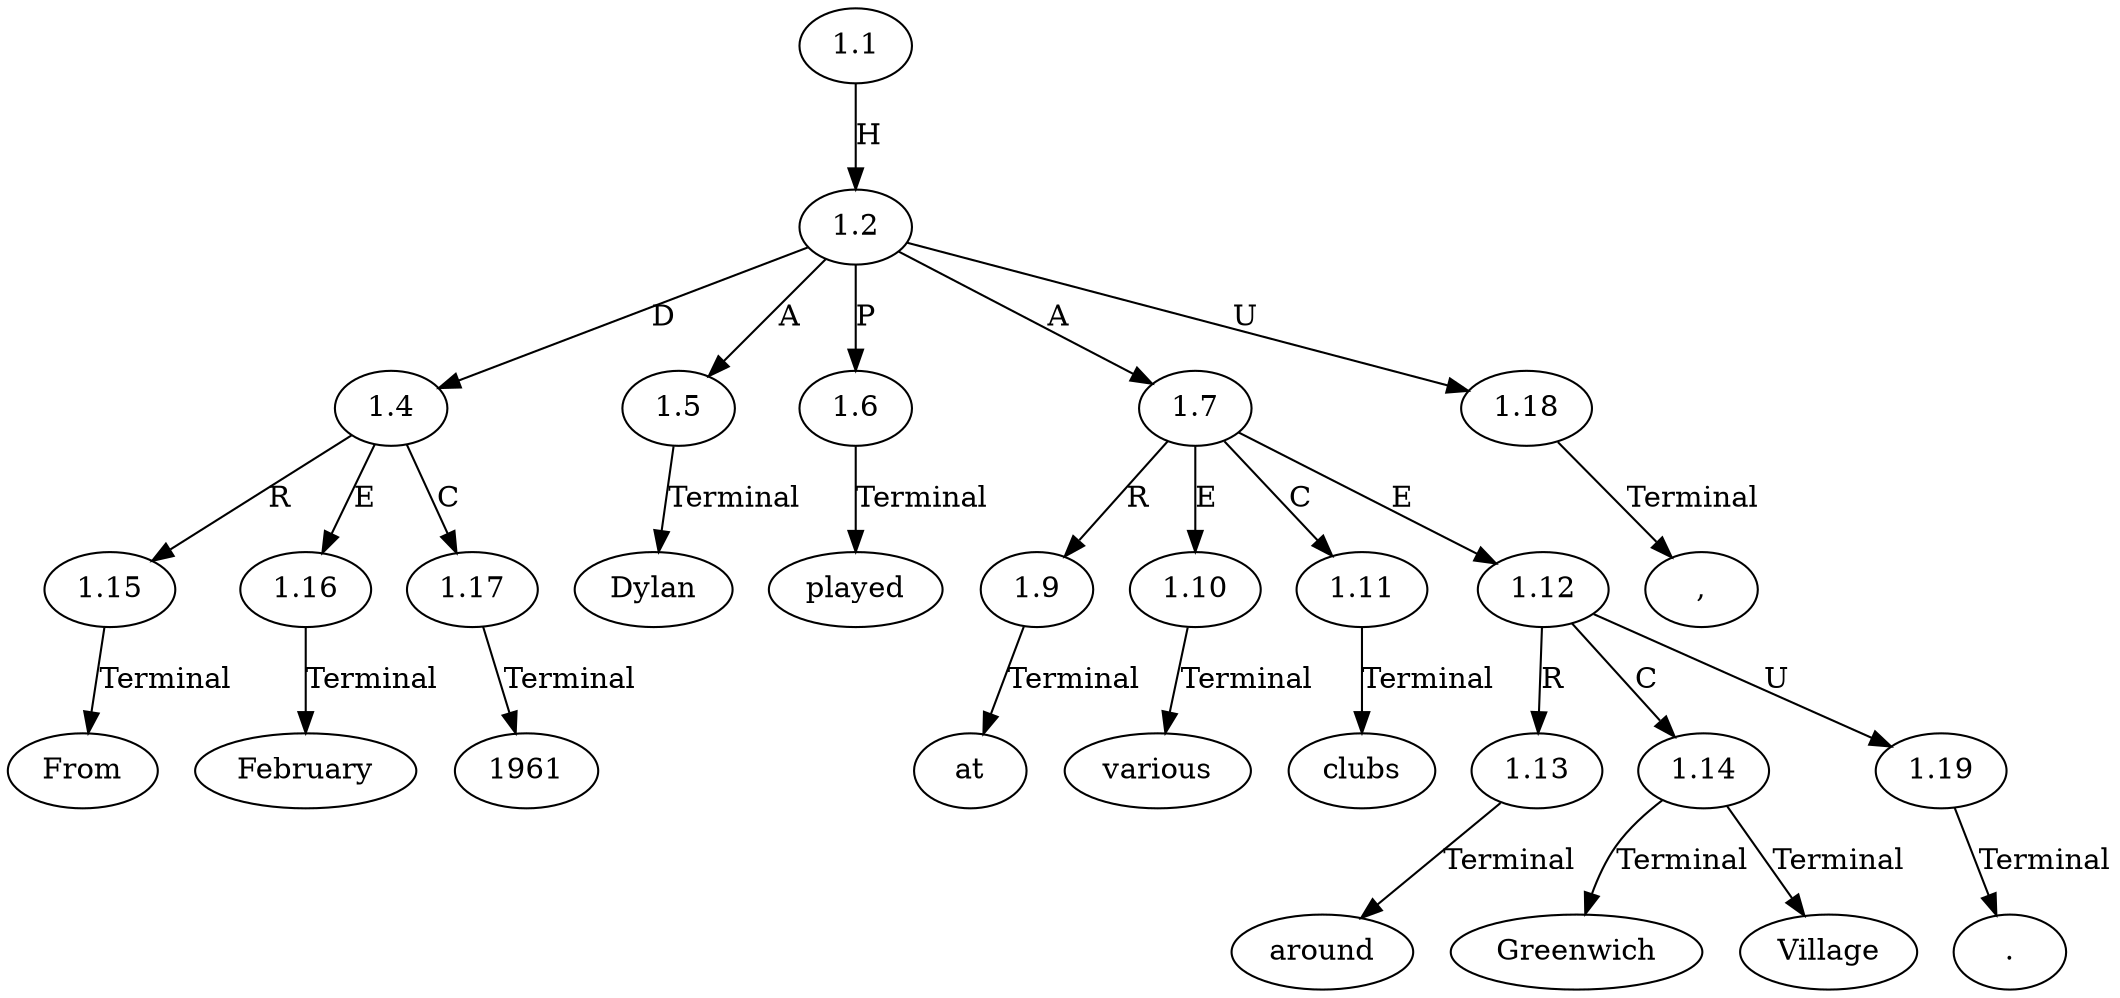 // Graph
digraph {
	0.1 [label=From ordering=out]
	0.10 [label=around ordering=out]
	0.11 [label=Greenwich ordering=out]
	0.12 [label=Village ordering=out]
	0.13 [label="." ordering=out]
	0.2 [label=February ordering=out]
	0.3 [label=1961 ordering=out]
	0.4 [label="," ordering=out]
	0.5 [label=Dylan ordering=out]
	0.6 [label=played ordering=out]
	0.7 [label=at ordering=out]
	0.8 [label=various ordering=out]
	0.9 [label=clubs ordering=out]
	1.1 [label=1.1 ordering=out]
	1.2 [label=1.2 ordering=out]
	1.4 [label=1.4 ordering=out]
	1.5 [label=1.5 ordering=out]
	1.6 [label=1.6 ordering=out]
	1.7 [label=1.7 ordering=out]
	1.9 [label=1.9 ordering=out]
	1.10 [label=1.10 ordering=out]
	1.11 [label=1.11 ordering=out]
	1.12 [label=1.12 ordering=out]
	1.13 [label=1.13 ordering=out]
	1.14 [label=1.14 ordering=out]
	1.15 [label=1.15 ordering=out]
	1.16 [label=1.16 ordering=out]
	1.17 [label=1.17 ordering=out]
	1.18 [label=1.18 ordering=out]
	1.19 [label=1.19 ordering=out]
	1.1 -> 1.2 [label=H ordering=out]
	1.2 -> 1.4 [label=D ordering=out]
	1.2 -> 1.5 [label=A ordering=out]
	1.2 -> 1.6 [label=P ordering=out]
	1.2 -> 1.7 [label=A ordering=out]
	1.2 -> 1.18 [label=U ordering=out]
	1.4 -> 1.15 [label=R ordering=out]
	1.4 -> 1.16 [label=E ordering=out]
	1.4 -> 1.17 [label=C ordering=out]
	1.5 -> 0.5 [label=Terminal ordering=out]
	1.6 -> 0.6 [label=Terminal ordering=out]
	1.7 -> 1.9 [label=R ordering=out]
	1.7 -> 1.10 [label=E ordering=out]
	1.7 -> 1.11 [label=C ordering=out]
	1.7 -> 1.12 [label=E ordering=out]
	1.9 -> 0.7 [label=Terminal ordering=out]
	1.10 -> 0.8 [label=Terminal ordering=out]
	1.11 -> 0.9 [label=Terminal ordering=out]
	1.12 -> 1.13 [label=R ordering=out]
	1.12 -> 1.14 [label=C ordering=out]
	1.12 -> 1.19 [label=U ordering=out]
	1.13 -> 0.10 [label=Terminal ordering=out]
	1.14 -> 0.11 [label=Terminal ordering=out]
	1.14 -> 0.12 [label=Terminal ordering=out]
	1.15 -> 0.1 [label=Terminal ordering=out]
	1.16 -> 0.2 [label=Terminal ordering=out]
	1.17 -> 0.3 [label=Terminal ordering=out]
	1.18 -> 0.4 [label=Terminal ordering=out]
	1.19 -> 0.13 [label=Terminal ordering=out]
}
